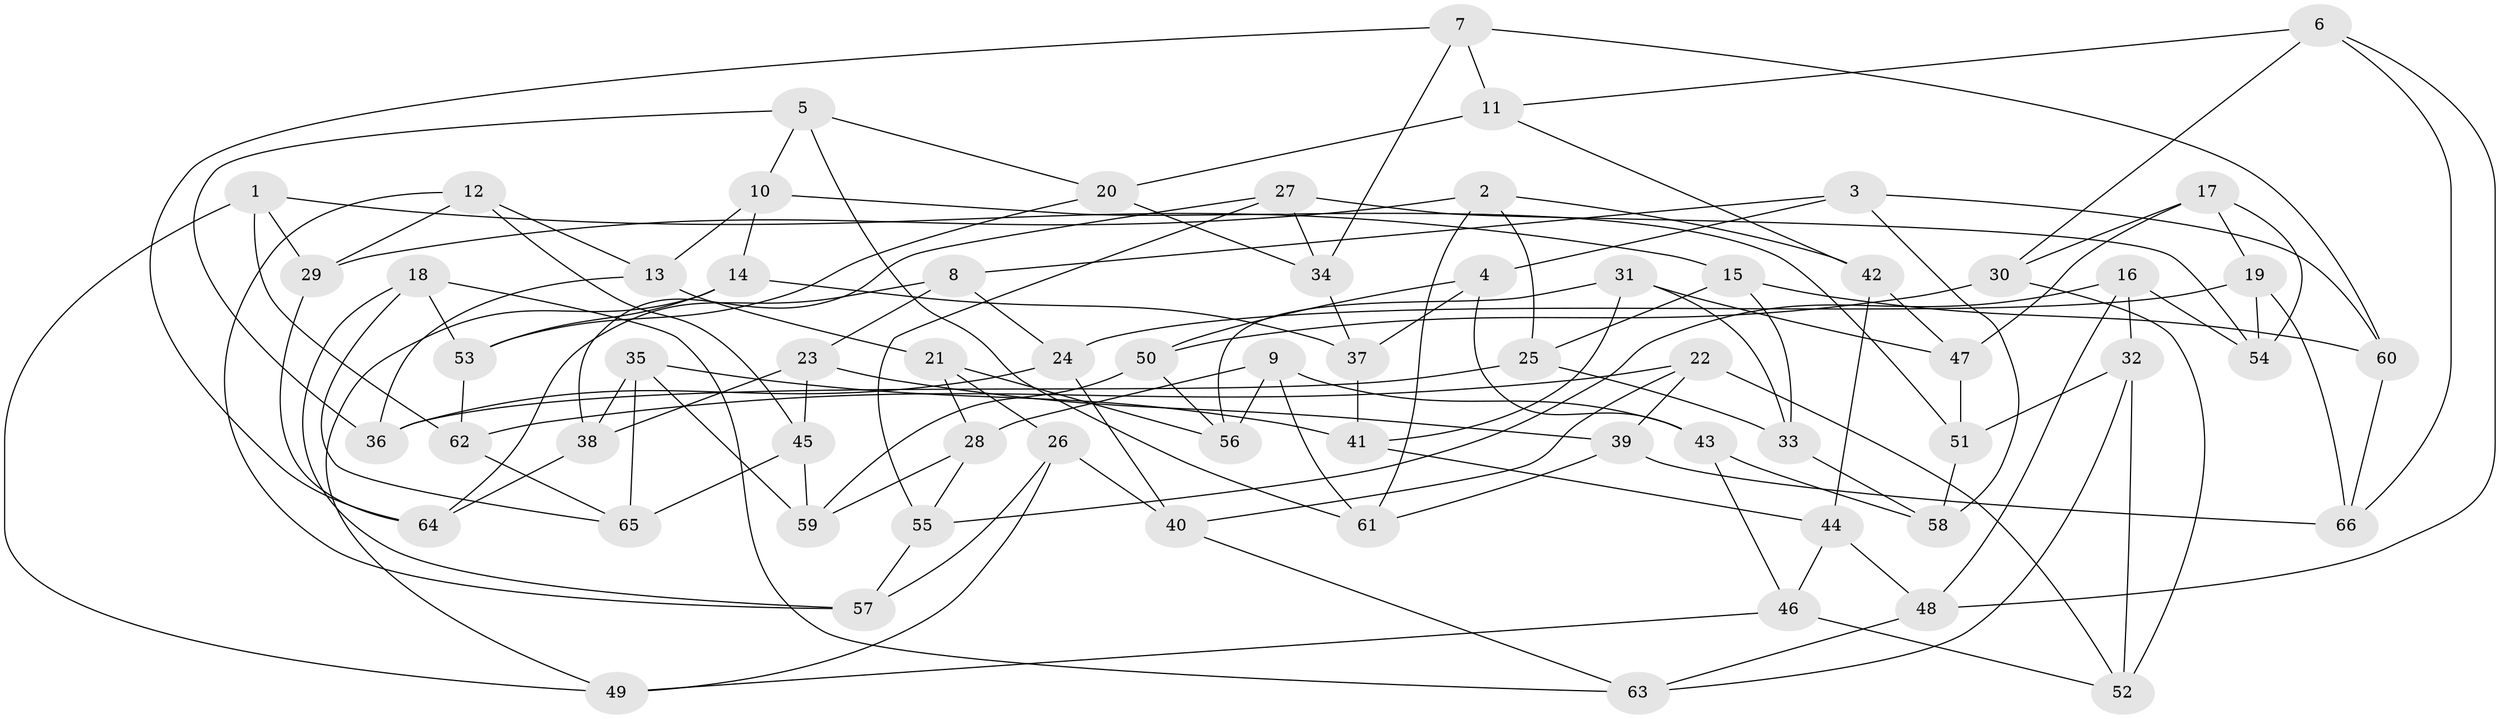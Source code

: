 // Generated by graph-tools (version 1.1) at 2025/58/03/09/25 04:58:48]
// undirected, 66 vertices, 132 edges
graph export_dot {
graph [start="1"]
  node [color=gray90,style=filled];
  1;
  2;
  3;
  4;
  5;
  6;
  7;
  8;
  9;
  10;
  11;
  12;
  13;
  14;
  15;
  16;
  17;
  18;
  19;
  20;
  21;
  22;
  23;
  24;
  25;
  26;
  27;
  28;
  29;
  30;
  31;
  32;
  33;
  34;
  35;
  36;
  37;
  38;
  39;
  40;
  41;
  42;
  43;
  44;
  45;
  46;
  47;
  48;
  49;
  50;
  51;
  52;
  53;
  54;
  55;
  56;
  57;
  58;
  59;
  60;
  61;
  62;
  63;
  64;
  65;
  66;
  1 -- 15;
  1 -- 29;
  1 -- 49;
  1 -- 62;
  2 -- 25;
  2 -- 61;
  2 -- 29;
  2 -- 42;
  3 -- 8;
  3 -- 58;
  3 -- 60;
  3 -- 4;
  4 -- 50;
  4 -- 43;
  4 -- 37;
  5 -- 61;
  5 -- 36;
  5 -- 10;
  5 -- 20;
  6 -- 30;
  6 -- 66;
  6 -- 48;
  6 -- 11;
  7 -- 60;
  7 -- 11;
  7 -- 34;
  7 -- 64;
  8 -- 23;
  8 -- 24;
  8 -- 64;
  9 -- 43;
  9 -- 61;
  9 -- 28;
  9 -- 56;
  10 -- 13;
  10 -- 14;
  10 -- 51;
  11 -- 20;
  11 -- 42;
  12 -- 13;
  12 -- 45;
  12 -- 29;
  12 -- 57;
  13 -- 36;
  13 -- 21;
  14 -- 49;
  14 -- 53;
  14 -- 37;
  15 -- 25;
  15 -- 60;
  15 -- 33;
  16 -- 54;
  16 -- 48;
  16 -- 32;
  16 -- 55;
  17 -- 30;
  17 -- 19;
  17 -- 54;
  17 -- 47;
  18 -- 53;
  18 -- 65;
  18 -- 57;
  18 -- 63;
  19 -- 66;
  19 -- 54;
  19 -- 24;
  20 -- 34;
  20 -- 53;
  21 -- 28;
  21 -- 26;
  21 -- 56;
  22 -- 40;
  22 -- 62;
  22 -- 52;
  22 -- 39;
  23 -- 45;
  23 -- 39;
  23 -- 38;
  24 -- 36;
  24 -- 40;
  25 -- 33;
  25 -- 36;
  26 -- 57;
  26 -- 40;
  26 -- 49;
  27 -- 34;
  27 -- 54;
  27 -- 38;
  27 -- 55;
  28 -- 55;
  28 -- 59;
  29 -- 64;
  30 -- 52;
  30 -- 50;
  31 -- 33;
  31 -- 47;
  31 -- 56;
  31 -- 41;
  32 -- 52;
  32 -- 63;
  32 -- 51;
  33 -- 58;
  34 -- 37;
  35 -- 65;
  35 -- 38;
  35 -- 41;
  35 -- 59;
  37 -- 41;
  38 -- 64;
  39 -- 66;
  39 -- 61;
  40 -- 63;
  41 -- 44;
  42 -- 47;
  42 -- 44;
  43 -- 58;
  43 -- 46;
  44 -- 48;
  44 -- 46;
  45 -- 59;
  45 -- 65;
  46 -- 49;
  46 -- 52;
  47 -- 51;
  48 -- 63;
  50 -- 59;
  50 -- 56;
  51 -- 58;
  53 -- 62;
  55 -- 57;
  60 -- 66;
  62 -- 65;
}
